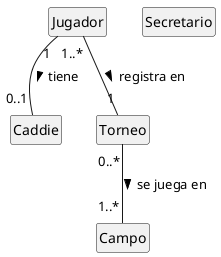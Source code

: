 ```plantuml
@startuml
hide empty fields 
hide empty attributes 
hide empty methods
hide empty members
hide circle

class Jugador
class Secretario
class Caddie 
class Torneo 
class Campo

Jugador "1" -- "0..1" Caddie : tiene > 
Jugador "1..*" -- "1" Torneo : registra en >
Torneo "0..*" -- "1..*" Campo : se juega en >

@enduml
```
